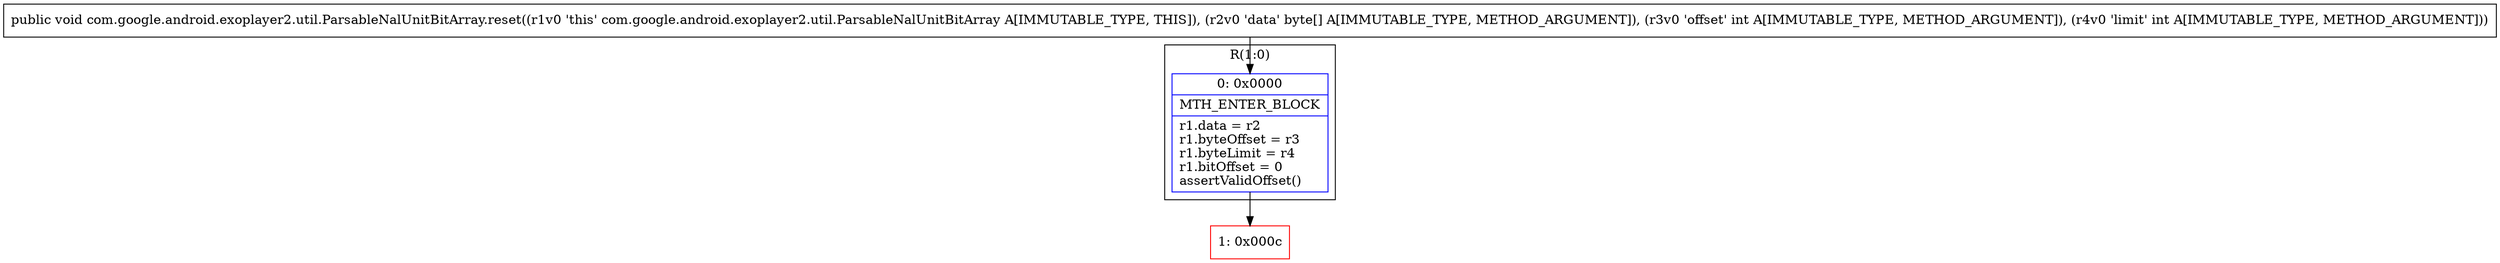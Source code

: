 digraph "CFG forcom.google.android.exoplayer2.util.ParsableNalUnitBitArray.reset([BII)V" {
subgraph cluster_Region_715403515 {
label = "R(1:0)";
node [shape=record,color=blue];
Node_0 [shape=record,label="{0\:\ 0x0000|MTH_ENTER_BLOCK\l|r1.data = r2\lr1.byteOffset = r3\lr1.byteLimit = r4\lr1.bitOffset = 0\lassertValidOffset()\l}"];
}
Node_1 [shape=record,color=red,label="{1\:\ 0x000c}"];
MethodNode[shape=record,label="{public void com.google.android.exoplayer2.util.ParsableNalUnitBitArray.reset((r1v0 'this' com.google.android.exoplayer2.util.ParsableNalUnitBitArray A[IMMUTABLE_TYPE, THIS]), (r2v0 'data' byte[] A[IMMUTABLE_TYPE, METHOD_ARGUMENT]), (r3v0 'offset' int A[IMMUTABLE_TYPE, METHOD_ARGUMENT]), (r4v0 'limit' int A[IMMUTABLE_TYPE, METHOD_ARGUMENT])) }"];
MethodNode -> Node_0;
Node_0 -> Node_1;
}

